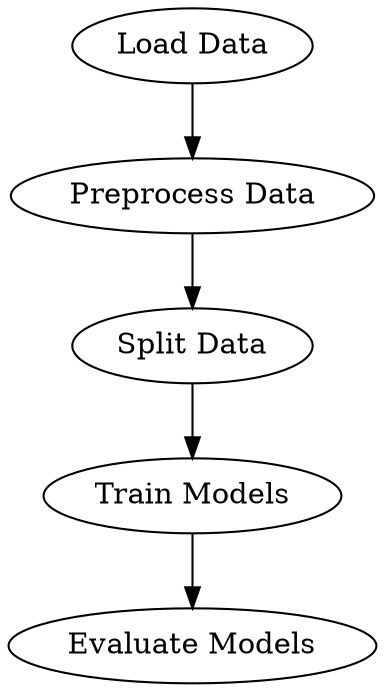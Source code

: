 digraph {
	A [label="Load Data"]
	B [label="Preprocess Data"]
	C [label="Split Data"]
	D [label="Train Models"]
	E [label="Evaluate Models"]
	A -> B
	B -> C
	C -> D
	D -> E
}
